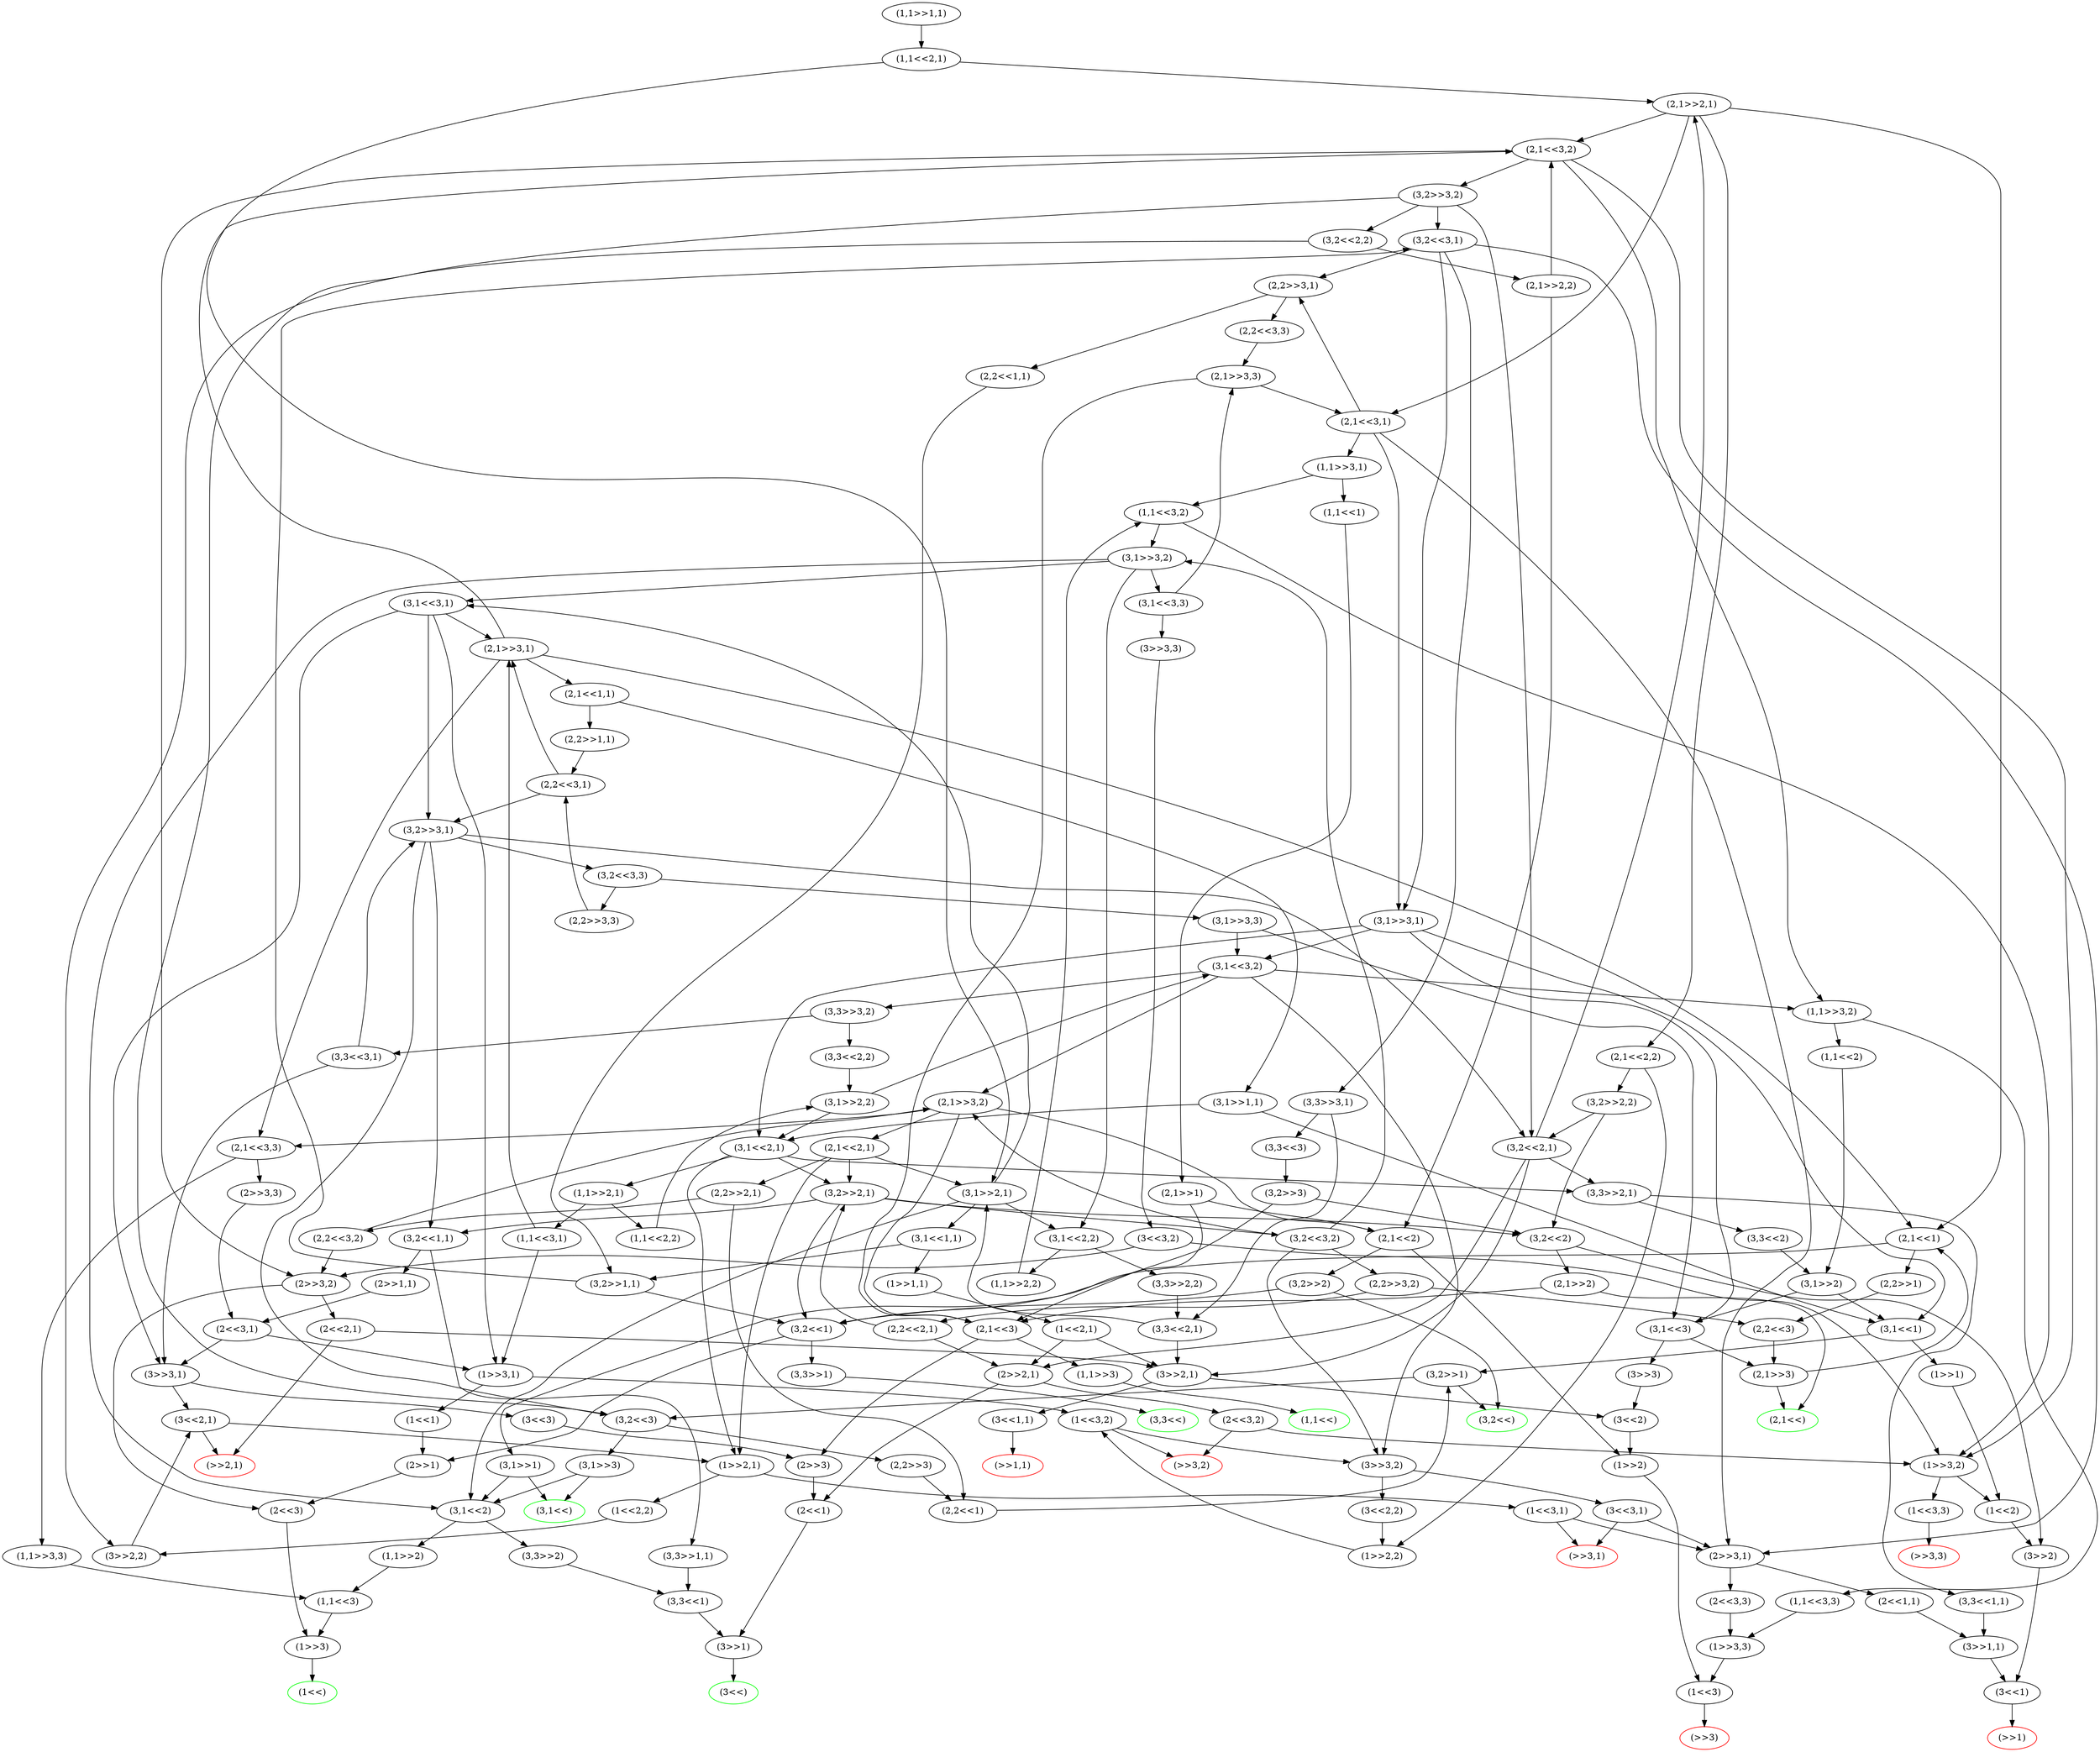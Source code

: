 digraph {
	"(1,1>>1,1)" [color=black]
	"(1,1<<2,1)" [color=black]
	"(1,1>>1,1)" -> "(1,1<<2,1)"
	"(1,1<<2,1)" [color=black]
	"(2,1>>2,1)" [color=black]
	"(1,1<<2,1)" -> "(2,1>>2,1)"
	"(3,1>>2,1)" [color=black]
	"(1,1<<2,1)" -> "(3,1>>2,1)"
	"(3,1>>2,1)" [color=black]
	"(3,1<<3,1)" [color=black]
	"(3,1>>2,1)" -> "(3,1<<3,1)"
	"(3,1<<2,2)" [color=black]
	"(3,1>>2,1)" -> "(3,1<<2,2)"
	"(3,1<<2)" [color=black]
	"(3,1>>2,1)" -> "(3,1<<2)"
	"(3,1<<1,1)" [color=black]
	"(3,1>>2,1)" -> "(3,1<<1,1)"
	"(3,1<<1,1)" [color=black]
	"(3,2>>1,1)" [color=black]
	"(3,1<<1,1)" -> "(3,2>>1,1)"
	"(1>>1,1)" [color=black]
	"(3,1<<1,1)" -> "(1>>1,1)"
	"(1>>1,1)" [color=black]
	"(1<<2,1)" [color=black]
	"(1>>1,1)" -> "(1<<2,1)"
	"(1<<2,1)" [color=black]
	"(2>>2,1)" [color=black]
	"(1<<2,1)" -> "(2>>2,1)"
	"(3>>2,1)" [color=black]
	"(1<<2,1)" -> "(3>>2,1)"
	"(3>>2,1)" [color=black]
	"(3<<1,1)" [color=black]
	"(3>>2,1)" -> "(3<<1,1)"
	"(3<<2)" [color=black]
	"(3>>2,1)" -> "(3<<2)"
	"(3<<2)" [color=black]
	"(1>>2)" [color=black]
	"(3<<2)" -> "(1>>2)"
	"(1>>2)" [color=black]
	"(1<<3)" [color=black]
	"(1>>2)" -> "(1<<3)"
	"(1<<3)" [color=black]
	"(>>3)" [color=red]
	"(1<<3)" -> "(>>3)"
	"(>>3)" [color=red]
	"(3<<1,1)" [color=black]
	"(>>1,1)" [color=red]
	"(3<<1,1)" -> "(>>1,1)"
	"(>>1,1)" [color=red]
	"(2>>2,1)" [color=black]
	"(2<<1)" [color=black]
	"(2>>2,1)" -> "(2<<1)"
	"(2<<3,2)" [color=black]
	"(2>>2,1)" -> "(2<<3,2)"
	"(2<<3,2)" [color=black]
	"(>>3,2)" [color=red]
	"(2<<3,2)" -> "(>>3,2)"
	"(1>>3,2)" [color=black]
	"(2<<3,2)" -> "(1>>3,2)"
	"(1>>3,2)" [color=black]
	"(1<<3,3)" [color=black]
	"(1>>3,2)" -> "(1<<3,3)"
	"(1<<2)" [color=black]
	"(1>>3,2)" -> "(1<<2)"
	"(1<<2)" [color=black]
	"(3>>2)" [color=black]
	"(1<<2)" -> "(3>>2)"
	"(3>>2)" [color=black]
	"(3<<1)" [color=black]
	"(3>>2)" -> "(3<<1)"
	"(3<<1)" [color=black]
	"(>>1)" [color=red]
	"(3<<1)" -> "(>>1)"
	"(>>1)" [color=red]
	"(1<<3,3)" [color=black]
	"(>>3,3)" [color=red]
	"(1<<3,3)" -> "(>>3,3)"
	"(>>3,3)" [color=red]
	"(>>3,2)" [color=red]
	"(2<<1)" [color=black]
	"(3>>1)" [color=black]
	"(2<<1)" -> "(3>>1)"
	"(3>>1)" [color=black]
	"(3<<)" [color=green]
	"(3>>1)" -> "(3<<)"
	"(3<<)" [color=green]
	"(3,2>>1,1)" [color=black]
	"(3,2<<3,1)" [color=black]
	"(3,2>>1,1)" -> "(3,2<<3,1)"
	"(3,2<<1)" [color=black]
	"(3,2>>1,1)" -> "(3,2<<1)"
	"(3,2<<1)" [color=black]
	"(3,3>>1)" [color=black]
	"(3,2<<1)" -> "(3,3>>1)"
	"(2>>1)" [color=black]
	"(3,2<<1)" -> "(2>>1)"
	"(2>>1)" [color=black]
	"(2<<3)" [color=black]
	"(2>>1)" -> "(2<<3)"
	"(2<<3)" [color=black]
	"(1>>3)" [color=black]
	"(2<<3)" -> "(1>>3)"
	"(1>>3)" [color=black]
	"(1<<)" [color=green]
	"(1>>3)" -> "(1<<)"
	"(1<<)" [color=green]
	"(3,3>>1)" [color=black]
	"(3,3<<)" [color=green]
	"(3,3>>1)" -> "(3,3<<)"
	"(3,3<<)" [color=green]
	"(3,2<<3,1)" [color=black]
	"(2,2>>3,1)" [color=black]
	"(3,2<<3,1)" -> "(2,2>>3,1)"
	"(2>>3,1)" [color=black]
	"(3,2<<3,1)" -> "(2>>3,1)"
	"(3,3>>3,1)" [color=black]
	"(3,2<<3,1)" -> "(3,3>>3,1)"
	"(3,1>>3,1)" [color=black]
	"(3,2<<3,1)" -> "(3,1>>3,1)"
	"(3,1>>3,1)" [color=black]
	"(3,1<<1)" [color=black]
	"(3,1>>3,1)" -> "(3,1<<1)"
	"(3,1<<3)" [color=black]
	"(3,1>>3,1)" -> "(3,1<<3)"
	"(3,1<<3,2)" [color=black]
	"(3,1>>3,1)" -> "(3,1<<3,2)"
	"(3,1<<2,1)" [color=black]
	"(3,1>>3,1)" -> "(3,1<<2,1)"
	"(3,1<<2,1)" [color=black]
	"(1>>2,1)" [color=black]
	"(3,1<<2,1)" -> "(1>>2,1)"
	"(3,2>>2,1)" [color=black]
	"(3,1<<2,1)" -> "(3,2>>2,1)"
	"(1,1>>2,1)" [color=black]
	"(3,1<<2,1)" -> "(1,1>>2,1)"
	"(3,3>>2,1)" [color=black]
	"(3,1<<2,1)" -> "(3,3>>2,1)"
	"(3,3>>2,1)" [color=black]
	"(3,3<<2)" [color=black]
	"(3,3>>2,1)" -> "(3,3<<2)"
	"(3,3<<1,1)" [color=black]
	"(3,3>>2,1)" -> "(3,3<<1,1)"
	"(3,3<<1,1)" [color=black]
	"(3>>1,1)" [color=black]
	"(3,3<<1,1)" -> "(3>>1,1)"
	"(3>>1,1)" [color=black]
	"(3>>1,1)" -> "(3<<1)"
	"(3,3<<2)" [color=black]
	"(3,1>>2)" [color=black]
	"(3,3<<2)" -> "(3,1>>2)"
	"(3,1>>2)" [color=black]
	"(3,1>>2)" -> "(3,1<<1)"
	"(3,1>>2)" -> "(3,1<<3)"
	"(1,1>>2,1)" [color=black]
	"(1,1<<2,2)" [color=black]
	"(1,1>>2,1)" -> "(1,1<<2,2)"
	"(1,1<<3,1)" [color=black]
	"(1,1>>2,1)" -> "(1,1<<3,1)"
	"(1,1<<3,1)" [color=black]
	"(1>>3,1)" [color=black]
	"(1,1<<3,1)" -> "(1>>3,1)"
	"(2,1>>3,1)" [color=black]
	"(1,1<<3,1)" -> "(2,1>>3,1)"
	"(2,1>>3,1)" [color=black]
	"(2,1<<1)" [color=black]
	"(2,1>>3,1)" -> "(2,1<<1)"
	"(2,1<<3,2)" [color=black]
	"(2,1>>3,1)" -> "(2,1<<3,2)"
	"(2,1<<1,1)" [color=black]
	"(2,1>>3,1)" -> "(2,1<<1,1)"
	"(2,1<<3,3)" [color=black]
	"(2,1>>3,1)" -> "(2,1<<3,3)"
	"(2,1<<3,3)" [color=black]
	"(2>>3,3)" [color=black]
	"(2,1<<3,3)" -> "(2>>3,3)"
	"(1,1>>3,3)" [color=black]
	"(2,1<<3,3)" -> "(1,1>>3,3)"
	"(1,1>>3,3)" [color=black]
	"(1,1<<3)" [color=black]
	"(1,1>>3,3)" -> "(1,1<<3)"
	"(1,1<<3)" [color=black]
	"(1,1<<3)" -> "(1>>3)"
	"(2>>3,3)" [color=black]
	"(2<<3,1)" [color=black]
	"(2>>3,3)" -> "(2<<3,1)"
	"(2<<3,1)" [color=black]
	"(2<<3,1)" -> "(1>>3,1)"
	"(3>>3,1)" [color=black]
	"(2<<3,1)" -> "(3>>3,1)"
	"(3>>3,1)" [color=black]
	"(3<<3)" [color=black]
	"(3>>3,1)" -> "(3<<3)"
	"(3<<2,1)" [color=black]
	"(3>>3,1)" -> "(3<<2,1)"
	"(3<<2,1)" [color=black]
	"(3<<2,1)" -> "(1>>2,1)"
	"(>>2,1)" [color=red]
	"(3<<2,1)" -> "(>>2,1)"
	"(>>2,1)" [color=red]
	"(3<<3)" [color=black]
	"(2>>3)" [color=black]
	"(3<<3)" -> "(2>>3)"
	"(2>>3)" [color=black]
	"(2>>3)" -> "(2<<1)"
	"(2,1<<1,1)" [color=black]
	"(2,2>>1,1)" [color=black]
	"(2,1<<1,1)" -> "(2,2>>1,1)"
	"(3,1>>1,1)" [color=black]
	"(2,1<<1,1)" -> "(3,1>>1,1)"
	"(3,1>>1,1)" [color=black]
	"(3,1>>1,1)" -> "(3,1<<1)"
	"(3,1>>1,1)" -> "(3,1<<2,1)"
	"(2,2>>1,1)" [color=black]
	"(2,2<<3,1)" [color=black]
	"(2,2>>1,1)" -> "(2,2<<3,1)"
	"(2,2<<3,1)" [color=black]
	"(3,2>>3,1)" [color=black]
	"(2,2<<3,1)" -> "(3,2>>3,1)"
	"(2,2<<3,1)" -> "(2,1>>3,1)"
	"(3,2>>3,1)" [color=black]
	"(3,2<<3)" [color=black]
	"(3,2>>3,1)" -> "(3,2<<3)"
	"(3,2<<1,1)" [color=black]
	"(3,2>>3,1)" -> "(3,2<<1,1)"
	"(3,2<<2,1)" [color=black]
	"(3,2>>3,1)" -> "(3,2<<2,1)"
	"(3,2<<3,3)" [color=black]
	"(3,2>>3,1)" -> "(3,2<<3,3)"
	"(3,2<<3,3)" [color=black]
	"(2,2>>3,3)" [color=black]
	"(3,2<<3,3)" -> "(2,2>>3,3)"
	"(3,1>>3,3)" [color=black]
	"(3,2<<3,3)" -> "(3,1>>3,3)"
	"(3,1>>3,3)" [color=black]
	"(3,1>>3,3)" -> "(3,1<<3,2)"
	"(3,1>>3,3)" -> "(3,1<<3)"
	"(2,2>>3,3)" [color=black]
	"(2,2>>3,3)" -> "(2,2<<3,1)"
	"(3,2<<2,1)" [color=black]
	"(3,2<<2,1)" -> "(2>>2,1)"
	"(3,2<<2,1)" -> "(3>>2,1)"
	"(3,2<<2,1)" -> "(2,1>>2,1)"
	"(3,2<<2,1)" -> "(3,3>>2,1)"
	"(3,2<<1,1)" [color=black]
	"(2>>1,1)" [color=black]
	"(3,2<<1,1)" -> "(2>>1,1)"
	"(3,3>>1,1)" [color=black]
	"(3,2<<1,1)" -> "(3,3>>1,1)"
	"(3,3>>1,1)" [color=black]
	"(3,3<<1)" [color=black]
	"(3,3>>1,1)" -> "(3,3<<1)"
	"(3,3<<1)" [color=black]
	"(3,3<<1)" -> "(3>>1)"
	"(2>>1,1)" [color=black]
	"(2>>1,1)" -> "(2<<3,1)"
	"(3,2<<3)" [color=black]
	"(3,1>>3)" [color=black]
	"(3,2<<3)" -> "(3,1>>3)"
	"(2,2>>3)" [color=black]
	"(3,2<<3)" -> "(2,2>>3)"
	"(2,2>>3)" [color=black]
	"(2,2<<1)" [color=black]
	"(2,2>>3)" -> "(2,2<<1)"
	"(2,2<<1)" [color=black]
	"(3,2>>1)" [color=black]
	"(2,2<<1)" -> "(3,2>>1)"
	"(3,2>>1)" [color=black]
	"(3,2>>1)" -> "(3,2<<3)"
	"(3,2<<)" [color=green]
	"(3,2>>1)" -> "(3,2<<)"
	"(3,2<<)" [color=green]
	"(3,1>>3)" [color=black]
	"(3,1<<)" [color=green]
	"(3,1>>3)" -> "(3,1<<)"
	"(3,1>>3)" -> "(3,1<<2)"
	"(3,1<<)" [color=green]
	"(2,1<<3,2)" [color=black]
	"(1,1>>3,2)" [color=black]
	"(2,1<<3,2)" -> "(1,1>>3,2)"
	"(2,1<<3,2)" -> "(1>>3,2)"
	"(2>>3,2)" [color=black]
	"(2,1<<3,2)" -> "(2>>3,2)"
	"(3,2>>3,2)" [color=black]
	"(2,1<<3,2)" -> "(3,2>>3,2)"
	"(3,2>>3,2)" [color=black]
	"(3,2>>3,2)" -> "(3,2<<3)"
	"(3,2>>3,2)" -> "(3,2<<2,1)"
	"(3,2>>3,2)" -> "(3,2<<3,1)"
	"(3,2<<2,2)" [color=black]
	"(3,2>>3,2)" -> "(3,2<<2,2)"
	"(3,2<<2,2)" [color=black]
	"(2,1>>2,2)" [color=black]
	"(3,2<<2,2)" -> "(2,1>>2,2)"
	"(3>>2,2)" [color=black]
	"(3,2<<2,2)" -> "(3>>2,2)"
	"(3>>2,2)" [color=black]
	"(3>>2,2)" -> "(3<<2,1)"
	"(2,1>>2,2)" [color=black]
	"(2,1<<2)" [color=black]
	"(2,1>>2,2)" -> "(2,1<<2)"
	"(2,1>>2,2)" -> "(2,1<<3,2)"
	"(2,1<<2)" [color=black]
	"(2,1<<2)" -> "(1>>2)"
	"(3,2>>2)" [color=black]
	"(2,1<<2)" -> "(3,2>>2)"
	"(3,2>>2)" [color=black]
	"(3,2>>2)" -> "(3,2<<)"
	"(3,2>>2)" -> "(3,2<<1)"
	"(2>>3,2)" [color=black]
	"(2<<2,1)" [color=black]
	"(2>>3,2)" -> "(2<<2,1)"
	"(2>>3,2)" -> "(2<<3)"
	"(2<<2,1)" [color=black]
	"(2<<2,1)" -> "(3>>2,1)"
	"(2<<2,1)" -> "(>>2,1)"
	"(1,1>>3,2)" [color=black]
	"(1,1<<2)" [color=black]
	"(1,1>>3,2)" -> "(1,1<<2)"
	"(1,1<<3,3)" [color=black]
	"(1,1>>3,2)" -> "(1,1<<3,3)"
	"(1,1<<3,3)" [color=black]
	"(1>>3,3)" [color=black]
	"(1,1<<3,3)" -> "(1>>3,3)"
	"(1>>3,3)" [color=black]
	"(1>>3,3)" -> "(1<<3)"
	"(1,1<<2)" [color=black]
	"(1,1<<2)" -> "(3,1>>2)"
	"(2,1<<1)" [color=black]
	"(3,1>>1)" [color=black]
	"(2,1<<1)" -> "(3,1>>1)"
	"(2,2>>1)" [color=black]
	"(2,1<<1)" -> "(2,2>>1)"
	"(2,2>>1)" [color=black]
	"(2,2<<3)" [color=black]
	"(2,2>>1)" -> "(2,2<<3)"
	"(2,2<<3)" [color=black]
	"(2,1>>3)" [color=black]
	"(2,2<<3)" -> "(2,1>>3)"
	"(2,1>>3)" [color=black]
	"(2,1<<)" [color=green]
	"(2,1>>3)" -> "(2,1<<)"
	"(2,1>>3)" -> "(2,1<<1)"
	"(2,1<<)" [color=green]
	"(3,1>>1)" [color=black]
	"(3,1>>1)" -> "(3,1<<)"
	"(3,1>>1)" -> "(3,1<<2)"
	"(1>>3,1)" [color=black]
	"(1<<1)" [color=black]
	"(1>>3,1)" -> "(1<<1)"
	"(1<<3,2)" [color=black]
	"(1>>3,1)" -> "(1<<3,2)"
	"(1<<3,2)" [color=black]
	"(1<<3,2)" -> "(>>3,2)"
	"(3>>3,2)" [color=black]
	"(1<<3,2)" -> "(3>>3,2)"
	"(3>>3,2)" [color=black]
	"(3<<3,1)" [color=black]
	"(3>>3,2)" -> "(3<<3,1)"
	"(3<<2,2)" [color=black]
	"(3>>3,2)" -> "(3<<2,2)"
	"(3<<2,2)" [color=black]
	"(1>>2,2)" [color=black]
	"(3<<2,2)" -> "(1>>2,2)"
	"(1>>2,2)" [color=black]
	"(1>>2,2)" -> "(1<<3,2)"
	"(3<<3,1)" [color=black]
	"(>>3,1)" [color=red]
	"(3<<3,1)" -> "(>>3,1)"
	"(3<<3,1)" -> "(2>>3,1)"
	"(>>3,1)" [color=red]
	"(1<<1)" [color=black]
	"(1<<1)" -> "(2>>1)"
	"(1,1<<2,2)" [color=black]
	"(3,1>>2,2)" [color=black]
	"(1,1<<2,2)" -> "(3,1>>2,2)"
	"(3,1>>2,2)" [color=black]
	"(3,1>>2,2)" -> "(3,1<<3,2)"
	"(3,1>>2,2)" -> "(3,1<<2,1)"
	"(3,2>>2,1)" [color=black]
	"(3,2<<3,2)" [color=black]
	"(3,2>>2,1)" -> "(3,2<<3,2)"
	"(3,2>>2,1)" -> "(3,2<<1,1)"
	"(3,2>>2,1)" -> "(3,2<<1)"
	"(3,2<<2)" [color=black]
	"(3,2>>2,1)" -> "(3,2<<2)"
	"(3,2<<2)" [color=black]
	"(2,1>>2)" [color=black]
	"(3,2<<2)" -> "(2,1>>2)"
	"(3,2<<2)" -> "(3>>2)"
	"(2,1>>2)" [color=black]
	"(2,1>>2)" -> "(2,1<<)"
	"(2,1<<3)" [color=black]
	"(2,1>>2)" -> "(2,1<<3)"
	"(2,1<<3)" [color=black]
	"(1,1>>3)" [color=black]
	"(2,1<<3)" -> "(1,1>>3)"
	"(2,1<<3)" -> "(2>>3)"
	"(1,1>>3)" [color=black]
	"(1,1<<)" [color=green]
	"(1,1>>3)" -> "(1,1<<)"
	"(1,1<<)" [color=green]
	"(3,2<<3,2)" [color=black]
	"(2,1>>3,2)" [color=black]
	"(3,2<<3,2)" -> "(2,1>>3,2)"
	"(3,1>>3,2)" [color=black]
	"(3,2<<3,2)" -> "(3,1>>3,2)"
	"(2,2>>3,2)" [color=black]
	"(3,2<<3,2)" -> "(2,2>>3,2)"
	"(3,2<<3,2)" -> "(3>>3,2)"
	"(2,2>>3,2)" [color=black]
	"(2,2<<2,1)" [color=black]
	"(2,2>>3,2)" -> "(2,2<<2,1)"
	"(2,2>>3,2)" -> "(2,2<<3)"
	"(2,2<<2,1)" [color=black]
	"(2,2<<2,1)" -> "(2>>2,1)"
	"(2,2<<2,1)" -> "(3,2>>2,1)"
	"(3,1>>3,2)" [color=black]
	"(3,1>>3,2)" -> "(3,1<<3,1)"
	"(3,1>>3,2)" -> "(3,1<<2)"
	"(3,1>>3,2)" -> "(3,1<<2,2)"
	"(3,1<<3,3)" [color=black]
	"(3,1>>3,2)" -> "(3,1<<3,3)"
	"(3,1<<3,3)" [color=black]
	"(3>>3,3)" [color=black]
	"(3,1<<3,3)" -> "(3>>3,3)"
	"(2,1>>3,3)" [color=black]
	"(3,1<<3,3)" -> "(2,1>>3,3)"
	"(2,1>>3,3)" [color=black]
	"(2,1>>3,3)" -> "(2,1<<3)"
	"(2,1<<3,1)" [color=black]
	"(2,1>>3,3)" -> "(2,1<<3,1)"
	"(2,1<<3,1)" [color=black]
	"(2,1<<3,1)" -> "(2>>3,1)"
	"(2,1<<3,1)" -> "(2,2>>3,1)"
	"(1,1>>3,1)" [color=black]
	"(2,1<<3,1)" -> "(1,1>>3,1)"
	"(2,1<<3,1)" -> "(3,1>>3,1)"
	"(1,1>>3,1)" [color=black]
	"(1,1<<1)" [color=black]
	"(1,1>>3,1)" -> "(1,1<<1)"
	"(1,1<<3,2)" [color=black]
	"(1,1>>3,1)" -> "(1,1<<3,2)"
	"(1,1<<3,2)" [color=black]
	"(1,1<<3,2)" -> "(3,1>>3,2)"
	"(1,1<<3,2)" -> "(1>>3,2)"
	"(1,1<<1)" [color=black]
	"(2,1>>1)" [color=black]
	"(1,1<<1)" -> "(2,1>>1)"
	"(2,1>>1)" [color=black]
	"(2,1>>1)" -> "(2,1<<2)"
	"(2,1>>1)" -> "(2,1<<3)"
	"(3>>3,3)" [color=black]
	"(3<<3,2)" [color=black]
	"(3>>3,3)" -> "(3<<3,2)"
	"(3<<3,2)" [color=black]
	"(3<<3,2)" -> "(1>>3,2)"
	"(3<<3,2)" -> "(2>>3,2)"
	"(2,1>>3,2)" [color=black]
	"(2,1>>3,2)" -> "(2,1<<2)"
	"(2,1>>3,2)" -> "(2,1<<3)"
	"(2,1<<2,1)" [color=black]
	"(2,1>>3,2)" -> "(2,1<<2,1)"
	"(2,1>>3,2)" -> "(2,1<<3,3)"
	"(2,1<<2,1)" [color=black]
	"(2,1<<2,1)" -> "(1>>2,1)"
	"(2,2>>2,1)" [color=black]
	"(2,1<<2,1)" -> "(2,2>>2,1)"
	"(2,1<<2,1)" -> "(3,2>>2,1)"
	"(2,1<<2,1)" -> "(3,1>>2,1)"
	"(2,2>>2,1)" [color=black]
	"(2,2>>2,1)" -> "(2,2<<1)"
	"(2,2<<3,2)" [color=black]
	"(2,2>>2,1)" -> "(2,2<<3,2)"
	"(2,2<<3,2)" [color=black]
	"(2,2<<3,2)" -> "(2,1>>3,2)"
	"(2,2<<3,2)" -> "(2>>3,2)"
	"(1>>2,1)" [color=black]
	"(1<<3,1)" [color=black]
	"(1>>2,1)" -> "(1<<3,1)"
	"(1<<2,2)" [color=black]
	"(1>>2,1)" -> "(1<<2,2)"
	"(1<<2,2)" [color=black]
	"(1<<2,2)" -> "(3>>2,2)"
	"(1<<3,1)" [color=black]
	"(1<<3,1)" -> "(>>3,1)"
	"(1<<3,1)" -> "(2>>3,1)"
	"(3,1<<3,2)" [color=black]
	"(3,1<<3,2)" -> "(1,1>>3,2)"
	"(3,1<<3,2)" -> "(2,1>>3,2)"
	"(3,3>>3,2)" [color=black]
	"(3,1<<3,2)" -> "(3,3>>3,2)"
	"(3,1<<3,2)" -> "(3>>3,2)"
	"(3,3>>3,2)" [color=black]
	"(3,3<<3,1)" [color=black]
	"(3,3>>3,2)" -> "(3,3<<3,1)"
	"(3,3<<2,2)" [color=black]
	"(3,3>>3,2)" -> "(3,3<<2,2)"
	"(3,3<<2,2)" [color=black]
	"(3,3<<2,2)" -> "(3,1>>2,2)"
	"(3,3<<3,1)" [color=black]
	"(3,3<<3,1)" -> "(3>>3,1)"
	"(3,3<<3,1)" -> "(3,2>>3,1)"
	"(3,1<<3)" [color=black]
	"(3,1<<3)" -> "(2,1>>3)"
	"(3>>3)" [color=black]
	"(3,1<<3)" -> "(3>>3)"
	"(3>>3)" [color=black]
	"(3>>3)" -> "(3<<2)"
	"(3,1<<1)" [color=black]
	"(1>>1)" [color=black]
	"(3,1<<1)" -> "(1>>1)"
	"(3,1<<1)" -> "(3,2>>1)"
	"(1>>1)" [color=black]
	"(1>>1)" -> "(1<<2)"
	"(3,3>>3,1)" [color=black]
	"(3,3<<3)" [color=black]
	"(3,3>>3,1)" -> "(3,3<<3)"
	"(3,3<<2,1)" [color=black]
	"(3,3>>3,1)" -> "(3,3<<2,1)"
	"(3,3<<2,1)" [color=black]
	"(3,3<<2,1)" -> "(3>>2,1)"
	"(3,3<<2,1)" -> "(3,1>>2,1)"
	"(3,3<<3)" [color=black]
	"(3,2>>3)" [color=black]
	"(3,3<<3)" -> "(3,2>>3)"
	"(3,2>>3)" [color=black]
	"(3,2>>3)" -> "(3,2<<1)"
	"(3,2>>3)" -> "(3,2<<2)"
	"(2>>3,1)" [color=black]
	"(2<<1,1)" [color=black]
	"(2>>3,1)" -> "(2<<1,1)"
	"(2<<3,3)" [color=black]
	"(2>>3,1)" -> "(2<<3,3)"
	"(2<<3,3)" [color=black]
	"(2<<3,3)" -> "(1>>3,3)"
	"(2<<1,1)" [color=black]
	"(2<<1,1)" -> "(3>>1,1)"
	"(2,2>>3,1)" [color=black]
	"(2,2<<1,1)" [color=black]
	"(2,2>>3,1)" -> "(2,2<<1,1)"
	"(2,2<<3,3)" [color=black]
	"(2,2>>3,1)" -> "(2,2<<3,3)"
	"(2,2<<3,3)" [color=black]
	"(2,2<<3,3)" -> "(2,1>>3,3)"
	"(2,2<<1,1)" [color=black]
	"(2,2<<1,1)" -> "(3,2>>1,1)"
	"(3,1<<2)" [color=black]
	"(1,1>>2)" [color=black]
	"(3,1<<2)" -> "(1,1>>2)"
	"(3,3>>2)" [color=black]
	"(3,1<<2)" -> "(3,3>>2)"
	"(3,3>>2)" [color=black]
	"(3,3>>2)" -> "(3,3<<1)"
	"(1,1>>2)" [color=black]
	"(1,1>>2)" -> "(1,1<<3)"
	"(3,1<<2,2)" [color=black]
	"(1,1>>2,2)" [color=black]
	"(3,1<<2,2)" -> "(1,1>>2,2)"
	"(3,3>>2,2)" [color=black]
	"(3,1<<2,2)" -> "(3,3>>2,2)"
	"(3,3>>2,2)" [color=black]
	"(3,3>>2,2)" -> "(3,3<<2,1)"
	"(1,1>>2,2)" [color=black]
	"(1,1>>2,2)" -> "(1,1<<3,2)"
	"(3,1<<3,1)" [color=black]
	"(3,1<<3,1)" -> "(3,2>>3,1)"
	"(3,1<<3,1)" -> "(1>>3,1)"
	"(3,1<<3,1)" -> "(3>>3,1)"
	"(3,1<<3,1)" -> "(2,1>>3,1)"
	"(2,1>>2,1)" [color=black]
	"(2,1>>2,1)" -> "(2,1<<1)"
	"(2,1<<2,2)" [color=black]
	"(2,1>>2,1)" -> "(2,1<<2,2)"
	"(2,1>>2,1)" -> "(2,1<<3,2)"
	"(2,1>>2,1)" -> "(2,1<<3,1)"
	"(2,1<<2,2)" [color=black]
	"(2,1<<2,2)" -> "(1>>2,2)"
	"(3,2>>2,2)" [color=black]
	"(2,1<<2,2)" -> "(3,2>>2,2)"
	"(3,2>>2,2)" [color=black]
	"(3,2>>2,2)" -> "(3,2<<2,1)"
	"(3,2>>2,2)" -> "(3,2<<2)"
}
